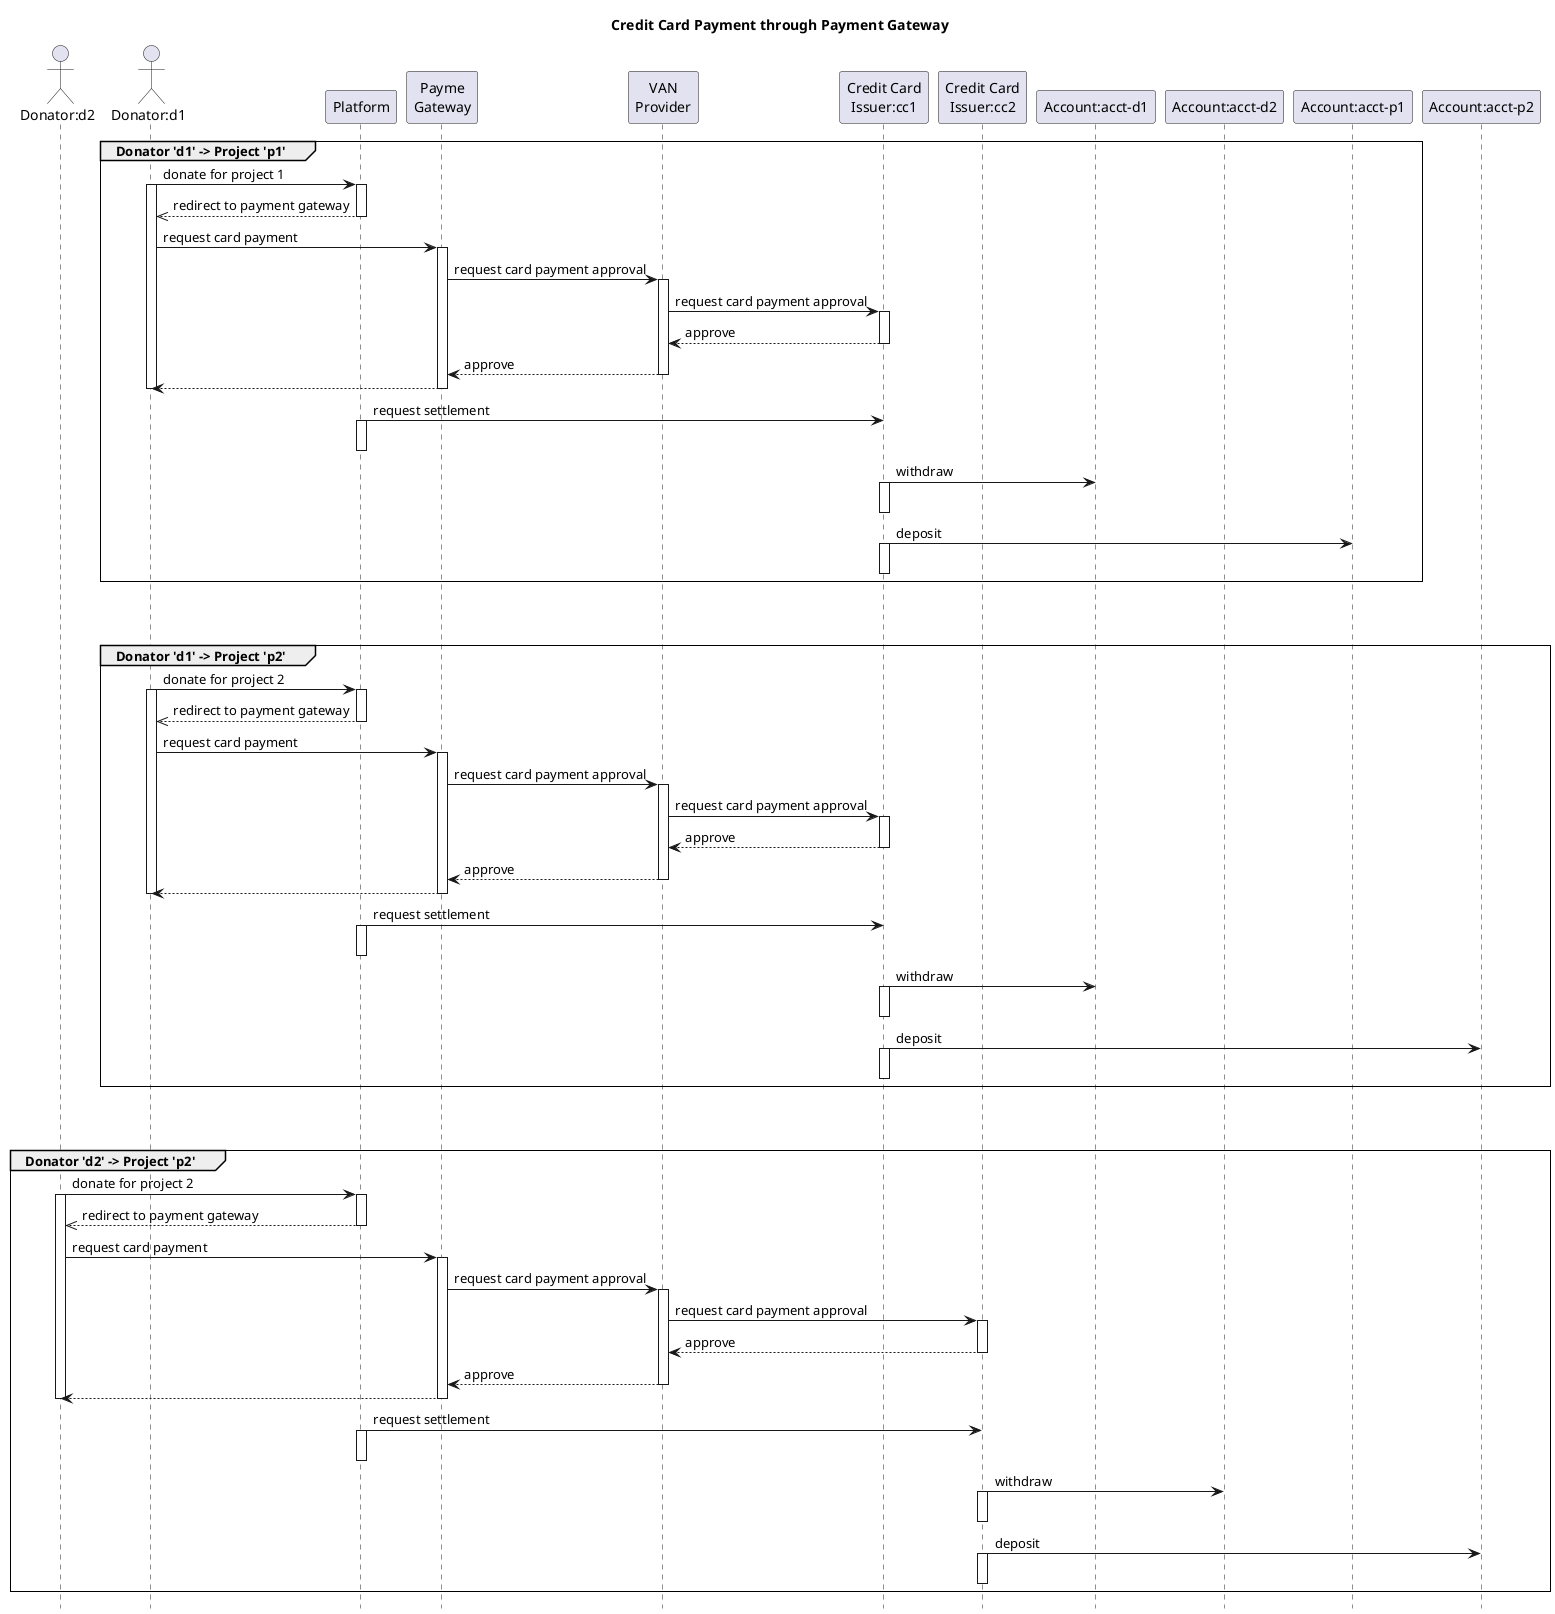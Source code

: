 
https://plantuml.com/sequence-diagram

@startuml
Hide Footbox
Title Credit Card Payment through Payment Gateway
Skinparam Sequence {
  GroupBorderThickness 1
  GroupBorderShadowing false
}

Actor "Donator:d2" as d2
Actor "Donator:d1" as d1
Participant Platform as p
Participant "Payme\nGateway" as pg
Participant "VAN\nProvider" as van
Participant "Credit Card\nIssuer:cc1" as cc1
Participant "Credit Card\nIssuer:cc2" as cc2
Participant "Account:acct-d1" as acct_d1
Participant "Account:acct-d2" as acct_d2
Participant "Account:acct-p1" as acct_p1
Participant "Account:acct-p2" as acct_p2

Group Donator 'd1' -> Project 'p1'
d1 -> p ++ : donate for project 1
Activate d1
d1 <<-- p -- : redirect to payment gateway

d1 -> pg ++ : request card payment
  pg -> van ++ : request card payment approval
    van -> cc1 ++ : request card payment approval
    Return approve
  Return approve
Return
Deactivate d1
p -> cc1 : request settlement
Activate p
Deactivate p
cc1 -> acct_d1 : withdraw
Activate cc1
Deactivate cc1
cc1 -> acct_p1 : deposit
Activate cc1
Deactivate cc1
End

|||
|||

Group Donator 'd1' -> Project 'p2'
d1 -> p ++ : donate for project 2
Activate d1
d1 <<-- p -- : redirect to payment gateway

d1 -> pg ++ : request card payment
  pg -> van ++ : request card payment approval
    van -> cc1 ++ : request card payment approval
    Return approve
  Return approve
Return
Deactivate d1

p -> cc1 : request settlement
Activate p
Deactivate p
cc1 -> acct_d1 : withdraw
Activate cc1
Deactivate cc1
cc1 -> acct_p2 : deposit
Activate cc1
Deactivate cc1
End

|||
|||

Group Donator 'd2' -> Project 'p2'
d2 -> p ++ : donate for project 2
Activate d2
d2 <<-- p -- : redirect to payment gateway

d2 -> pg ++ : request card payment
  pg -> van ++ : request card payment approval
    van -> cc2 ++ : request card payment approval
    Return approve
  Return approve
Return
Deactivate d2

p -> cc2 : request settlement
Activate p
Deactivate p
cc2 -> acct_d2 : withdraw
Activate cc2
Deactivate cc2
cc2 -> acct_p2 : deposit
Activate cc2
Deactivate cc2
End
@enduml